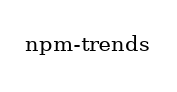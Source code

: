 digraph G {
  splines="FALSE"
  n1 [
    label="npm-trends"
    shape=plaintext
    ranksep=1
    fontsize=10
  ]
}